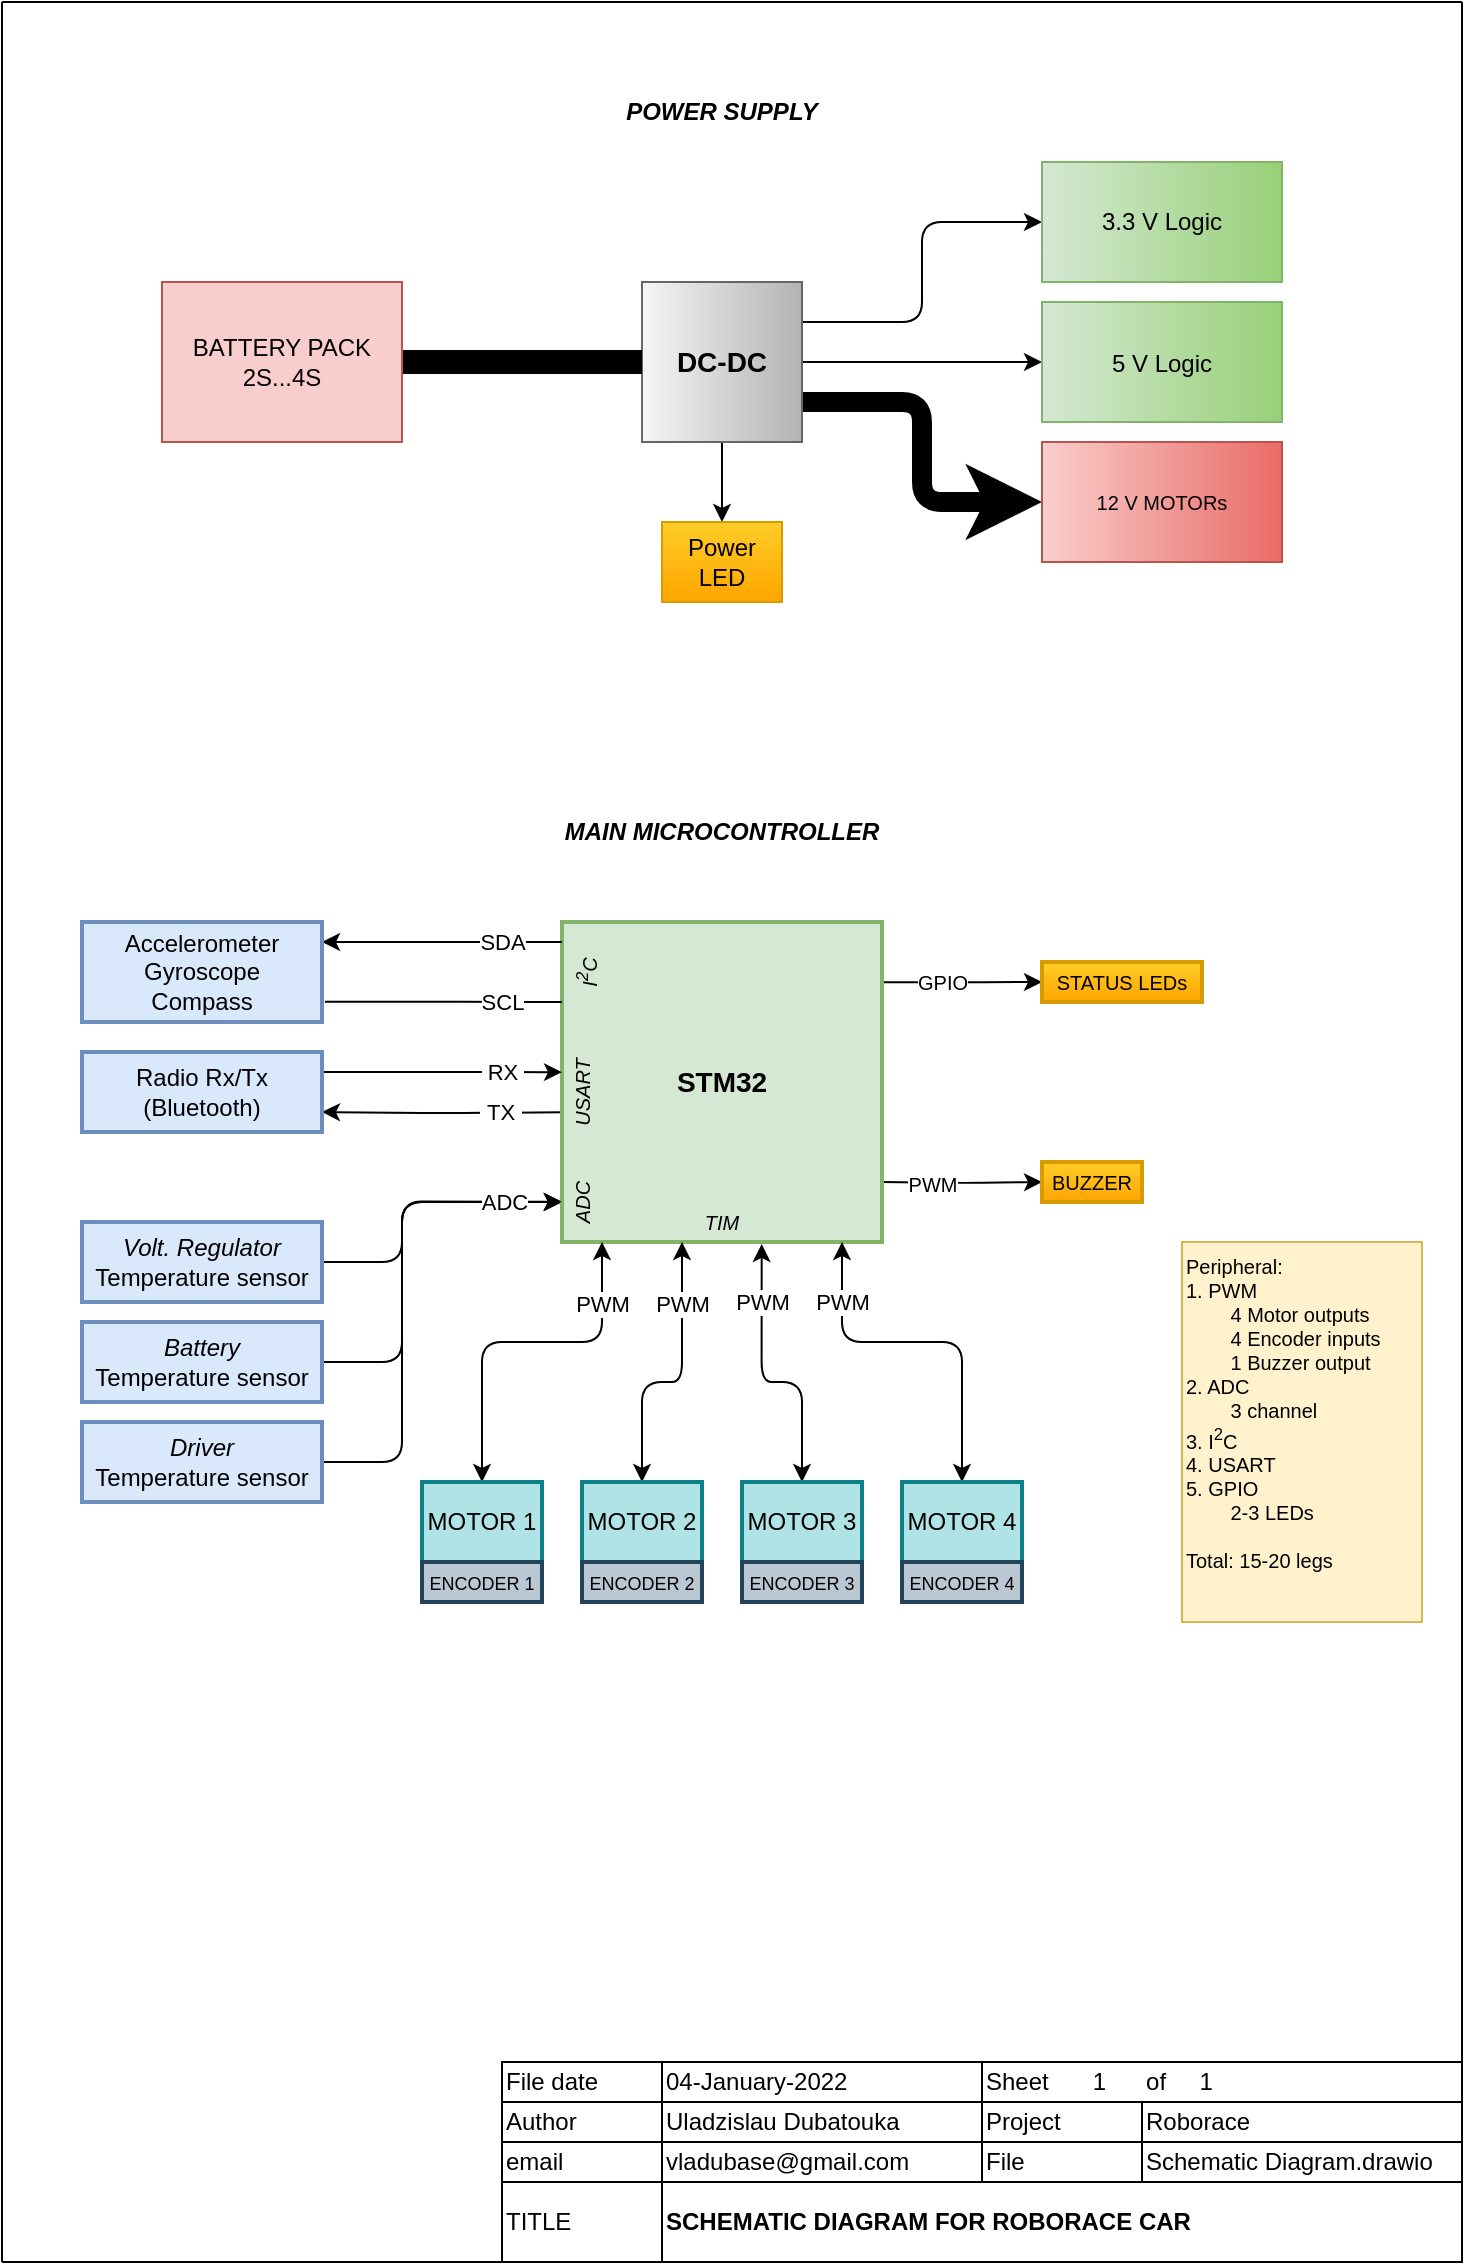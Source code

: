 <mxfile version="16.1.2" type="device"><diagram id="LEbQpBK_BzhCk1a9eABG" name="Schematic Drawing"><mxGraphModel dx="2062" dy="1217" grid="1" gridSize="10" guides="1" tooltips="1" connect="1" arrows="1" fold="1" page="1" pageScale="1" pageWidth="827" pageHeight="1169" background="none" math="0" shadow="0"><root><mxCell id="0"/><mxCell id="1" parent="0"/><mxCell id="Ih8O1nFFS5MO4TN5T60S-7" style="edgeStyle=orthogonalEdgeStyle;rounded=1;orthogonalLoop=1;jettySize=auto;html=1;entryX=0;entryY=0.5;entryDx=0;entryDy=0;fontSize=14;exitX=1;exitY=0.5;exitDx=0;exitDy=0;" parent="1" source="Ih8O1nFFS5MO4TN5T60S-4" edge="1"><mxGeometry relative="1" as="geometry"><mxPoint x="240" y="680.007" as="sourcePoint"/><mxPoint x="360.0" y="620" as="targetPoint"/><Array as="points"><mxPoint x="280" y="650"/><mxPoint x="280" y="620"/></Array></mxGeometry></mxCell><mxCell id="hRBoX0cKJv2C7A1c1I82-6" style="edgeStyle=orthogonalEdgeStyle;rounded=1;orthogonalLoop=1;jettySize=auto;html=1;entryX=0;entryY=0.5;entryDx=0;entryDy=0;fontSize=14;exitX=1;exitY=0.5;exitDx=0;exitDy=0;" parent="1" source="hRBoX0cKJv2C7A1c1I82-3" target="-sROZRibO9OlrrewLX2v-52" edge="1"><mxGeometry relative="1" as="geometry"><Array as="points"><mxPoint x="280" y="700"/><mxPoint x="280" y="620"/></Array></mxGeometry></mxCell><mxCell id="-sROZRibO9OlrrewLX2v-26" style="edgeStyle=orthogonalEdgeStyle;orthogonalLoop=1;jettySize=auto;html=1;exitX=0.002;exitY=0.688;exitDx=0;exitDy=0;rounded=1;entryX=1;entryY=0.75;entryDx=0;entryDy=0;exitPerimeter=0;" parent="1" target="-sROZRibO9OlrrewLX2v-5" edge="1"><mxGeometry relative="1" as="geometry"><mxPoint x="360.32" y="575.08" as="sourcePoint"/><mxPoint x="520" y="325" as="targetPoint"/><Array as="points"/></mxGeometry></mxCell><mxCell id="-sROZRibO9OlrrewLX2v-28" value="&amp;nbsp;TX&amp;nbsp;" style="edgeLabel;html=1;align=center;verticalAlign=middle;resizable=0;points=[];" parent="-sROZRibO9OlrrewLX2v-26" vertex="1" connectable="0"><mxGeometry x="-0.762" y="-2" relative="1" as="geometry"><mxPoint x="-17" y="2" as="offset"/></mxGeometry></mxCell><mxCell id="-sROZRibO9OlrrewLX2v-41" style="edgeStyle=orthogonalEdgeStyle;orthogonalLoop=1;jettySize=auto;html=1;entryX=0;entryY=0.5;entryDx=0;entryDy=0;fontSize=10;startArrow=none;startFill=0;endArrow=classic;endFill=1;rounded=1;exitX=1;exitY=0.188;exitDx=0;exitDy=0;exitPerimeter=0;" parent="1" source="-sROZRibO9OlrrewLX2v-1" target="-sROZRibO9OlrrewLX2v-40" edge="1"><mxGeometry relative="1" as="geometry"/></mxCell><mxCell id="-sROZRibO9OlrrewLX2v-43" value="GPIO" style="edgeLabel;html=1;align=center;verticalAlign=middle;resizable=0;points=[];fontSize=10;" parent="-sROZRibO9OlrrewLX2v-41" vertex="1" connectable="0"><mxGeometry x="-0.633" relative="1" as="geometry"><mxPoint x="15" as="offset"/></mxGeometry></mxCell><mxCell id="-sROZRibO9OlrrewLX2v-47" style="edgeStyle=orthogonalEdgeStyle;rounded=1;orthogonalLoop=1;jettySize=auto;html=1;entryX=0;entryY=0.5;entryDx=0;entryDy=0;fontSize=10;startArrow=none;startFill=0;endArrow=classic;endFill=1;strokeColor=default;" parent="1" target="-sROZRibO9OlrrewLX2v-46" edge="1"><mxGeometry relative="1" as="geometry"><mxPoint x="520" y="610" as="sourcePoint"/></mxGeometry></mxCell><mxCell id="-sROZRibO9OlrrewLX2v-48" value="PWM" style="edgeLabel;html=1;align=center;verticalAlign=middle;resizable=0;points=[];fontSize=10;" parent="-sROZRibO9OlrrewLX2v-47" vertex="1" connectable="0"><mxGeometry x="-0.378" relative="1" as="geometry"><mxPoint as="offset"/></mxGeometry></mxCell><mxCell id="-sROZRibO9OlrrewLX2v-1" value="&lt;font style=&quot;font-size: 14px&quot;&gt;&lt;b&gt;STM32&lt;/b&gt;&lt;/font&gt;" style="whiteSpace=wrap;html=1;aspect=fixed;strokeWidth=2;fillColor=#d5e8d4;strokeColor=#82b366;shadow=0;sketch=0;" parent="1" vertex="1"><mxGeometry x="360" y="480" width="160" height="160" as="geometry"/></mxCell><mxCell id="-sROZRibO9OlrrewLX2v-3" style="edgeStyle=orthogonalEdgeStyle;orthogonalLoop=1;jettySize=auto;html=1;rounded=1;entryX=-0.001;entryY=0.874;entryDx=0;entryDy=0;entryPerimeter=0;exitX=1;exitY=0.5;exitDx=0;exitDy=0;" parent="1" source="-sROZRibO9OlrrewLX2v-2" target="-sROZRibO9OlrrewLX2v-1" edge="1"><mxGeometry relative="1" as="geometry"><mxPoint x="340" y="630" as="targetPoint"/><Array as="points"><mxPoint x="280" y="750"/><mxPoint x="280" y="620"/></Array></mxGeometry></mxCell><mxCell id="-sROZRibO9OlrrewLX2v-4" value="ADC" style="edgeLabel;html=1;align=center;verticalAlign=middle;resizable=0;points=[];" parent="-sROZRibO9OlrrewLX2v-3" vertex="1" connectable="0"><mxGeometry x="0.225" y="-1" relative="1" as="geometry"><mxPoint x="50" y="-17" as="offset"/></mxGeometry></mxCell><mxCell id="-sROZRibO9OlrrewLX2v-2" value="&lt;i&gt;Driver&lt;/i&gt;&lt;br&gt;Temperature sensor" style="rounded=0;whiteSpace=wrap;html=1;strokeWidth=2;fillColor=#dae8fc;strokeColor=#6c8ebf;" parent="1" vertex="1"><mxGeometry x="120" y="730" width="120" height="40" as="geometry"/></mxCell><mxCell id="-sROZRibO9OlrrewLX2v-25" style="edgeStyle=orthogonalEdgeStyle;orthogonalLoop=1;jettySize=auto;html=1;entryX=0;entryY=0.563;entryDx=0;entryDy=0;rounded=1;entryPerimeter=0;" parent="1" source="-sROZRibO9OlrrewLX2v-5" edge="1"><mxGeometry relative="1" as="geometry"><mxPoint x="360" y="555.08" as="targetPoint"/><Array as="points"><mxPoint x="290" y="555"/><mxPoint x="290" y="555"/></Array></mxGeometry></mxCell><mxCell id="-sROZRibO9OlrrewLX2v-27" value="&amp;nbsp;RX&amp;nbsp;" style="edgeLabel;html=1;align=center;verticalAlign=middle;resizable=0;points=[];" parent="-sROZRibO9OlrrewLX2v-25" vertex="1" connectable="0"><mxGeometry x="0.748" y="2" relative="1" as="geometry"><mxPoint x="-15" y="2" as="offset"/></mxGeometry></mxCell><mxCell id="-sROZRibO9OlrrewLX2v-5" value="Radio Rx/Tx (Bluetooth)" style="rounded=0;whiteSpace=wrap;html=1;strokeWidth=2;fillColor=#dae8fc;strokeColor=#6c8ebf;" parent="1" vertex="1"><mxGeometry x="120" y="545" width="120" height="40" as="geometry"/></mxCell><mxCell id="-sROZRibO9OlrrewLX2v-13" style="edgeStyle=orthogonalEdgeStyle;rounded=1;orthogonalLoop=1;jettySize=auto;html=1;entryX=0.125;entryY=1;entryDx=0;entryDy=0;entryPerimeter=0;endArrow=classic;endFill=1;startArrow=classic;startFill=1;" parent="1" source="-sROZRibO9OlrrewLX2v-7" edge="1"><mxGeometry relative="1" as="geometry"><mxPoint x="380" y="640" as="targetPoint"/><Array as="points"><mxPoint x="320" y="690"/><mxPoint x="380" y="690"/></Array></mxGeometry></mxCell><mxCell id="-sROZRibO9OlrrewLX2v-22" value="PWM" style="edgeLabel;html=1;align=center;verticalAlign=middle;resizable=0;points=[];" parent="-sROZRibO9OlrrewLX2v-13" vertex="1" connectable="0"><mxGeometry x="0.772" y="1" relative="1" as="geometry"><mxPoint x="1" y="10" as="offset"/></mxGeometry></mxCell><mxCell id="-sROZRibO9OlrrewLX2v-7" value="MOTOR&amp;nbsp;1" style="rounded=0;whiteSpace=wrap;html=1;strokeWidth=2;fillColor=#b0e3e6;strokeColor=#0e8088;" parent="1" vertex="1"><mxGeometry x="290" y="760" width="60" height="40" as="geometry"/></mxCell><mxCell id="-sROZRibO9OlrrewLX2v-11" style="edgeStyle=orthogonalEdgeStyle;rounded=1;orthogonalLoop=1;jettySize=auto;html=1;entryX=0.375;entryY=1;entryDx=0;entryDy=0;entryPerimeter=0;startArrow=classic;startFill=1;endArrow=classic;endFill=1;" parent="1" source="-sROZRibO9OlrrewLX2v-8" edge="1"><mxGeometry relative="1" as="geometry"><mxPoint x="420" y="640" as="targetPoint"/><Array as="points"><mxPoint x="400" y="710"/><mxPoint x="420" y="710"/></Array></mxGeometry></mxCell><mxCell id="-sROZRibO9OlrrewLX2v-21" value="PWM" style="edgeLabel;html=1;align=center;verticalAlign=middle;resizable=0;points=[];" parent="-sROZRibO9OlrrewLX2v-11" vertex="1" connectable="0"><mxGeometry x="0.694" relative="1" as="geometry"><mxPoint y="9" as="offset"/></mxGeometry></mxCell><mxCell id="-sROZRibO9OlrrewLX2v-8" value="MOTOR 2" style="rounded=0;whiteSpace=wrap;html=1;strokeWidth=2;fillColor=#b0e3e6;strokeColor=#0e8088;" parent="1" vertex="1"><mxGeometry x="370" y="760" width="60" height="40" as="geometry"/></mxCell><mxCell id="-sROZRibO9OlrrewLX2v-12" style="edgeStyle=orthogonalEdgeStyle;rounded=1;orthogonalLoop=1;jettySize=auto;html=1;entryX=0.624;entryY=1.006;entryDx=0;entryDy=0;entryPerimeter=0;endArrow=classic;endFill=1;startArrow=classic;startFill=1;" parent="1" source="-sROZRibO9OlrrewLX2v-9" edge="1"><mxGeometry relative="1" as="geometry"><mxPoint x="459.84" y="640.96" as="targetPoint"/><Array as="points"><mxPoint x="480" y="710"/><mxPoint x="460" y="710"/></Array></mxGeometry></mxCell><mxCell id="-sROZRibO9OlrrewLX2v-19" value="PWM" style="edgeLabel;html=1;align=center;verticalAlign=middle;resizable=0;points=[];" parent="-sROZRibO9OlrrewLX2v-12" vertex="1" connectable="0"><mxGeometry x="0.744" relative="1" as="geometry"><mxPoint y="11" as="offset"/></mxGeometry></mxCell><mxCell id="-sROZRibO9OlrrewLX2v-9" value="MOTOR 3" style="rounded=0;whiteSpace=wrap;html=1;strokeWidth=2;fillColor=#b0e3e6;strokeColor=#0e8088;" parent="1" vertex="1"><mxGeometry x="450" y="760" width="60" height="40" as="geometry"/></mxCell><mxCell id="-sROZRibO9OlrrewLX2v-14" style="edgeStyle=orthogonalEdgeStyle;rounded=1;orthogonalLoop=1;jettySize=auto;html=1;entryX=0.875;entryY=1;entryDx=0;entryDy=0;entryPerimeter=0;endArrow=classic;endFill=1;startArrow=classic;startFill=1;" parent="1" source="-sROZRibO9OlrrewLX2v-10" edge="1"><mxGeometry relative="1" as="geometry"><mxPoint x="500" y="640" as="targetPoint"/><Array as="points"><mxPoint x="560" y="690"/><mxPoint x="500" y="690"/></Array></mxGeometry></mxCell><mxCell id="-sROZRibO9OlrrewLX2v-18" value="PWM" style="edgeLabel;html=1;align=center;verticalAlign=middle;resizable=0;points=[];" parent="-sROZRibO9OlrrewLX2v-14" vertex="1" connectable="0"><mxGeometry x="0.778" relative="1" as="geometry"><mxPoint y="10" as="offset"/></mxGeometry></mxCell><mxCell id="-sROZRibO9OlrrewLX2v-10" value="MOTOR 4" style="rounded=0;whiteSpace=wrap;html=1;strokeWidth=2;fillColor=#b0e3e6;strokeColor=#0e8088;" parent="1" vertex="1"><mxGeometry x="530" y="760" width="60" height="40" as="geometry"/></mxCell><mxCell id="-sROZRibO9OlrrewLX2v-30" style="edgeStyle=orthogonalEdgeStyle;rounded=1;orthogonalLoop=1;jettySize=auto;html=1;endArrow=none;endFill=0;startArrow=classic;startFill=1;" parent="1" source="-sROZRibO9OlrrewLX2v-29" edge="1"><mxGeometry relative="1" as="geometry"><mxPoint x="360" y="490" as="targetPoint"/><Array as="points"><mxPoint x="340" y="490"/><mxPoint x="340" y="490"/></Array></mxGeometry></mxCell><mxCell id="-sROZRibO9OlrrewLX2v-32" value="SDA" style="edgeLabel;html=1;align=center;verticalAlign=middle;resizable=0;points=[];" parent="-sROZRibO9OlrrewLX2v-30" vertex="1" connectable="0"><mxGeometry x="0.716" relative="1" as="geometry"><mxPoint x="-13" as="offset"/></mxGeometry></mxCell><mxCell id="-sROZRibO9OlrrewLX2v-31" style="edgeStyle=orthogonalEdgeStyle;rounded=1;orthogonalLoop=1;jettySize=auto;html=1;exitX=1.012;exitY=0.797;exitDx=0;exitDy=0;startArrow=none;startFill=0;endArrow=none;endFill=0;strokeColor=default;exitPerimeter=0;entryX=0;entryY=0.25;entryDx=0;entryDy=0;" parent="1" source="-sROZRibO9OlrrewLX2v-29" target="-sROZRibO9OlrrewLX2v-1" edge="1"><mxGeometry relative="1" as="geometry"><mxPoint x="350" y="520" as="targetPoint"/><Array as="points"/></mxGeometry></mxCell><mxCell id="-sROZRibO9OlrrewLX2v-33" value="SCL" style="edgeLabel;html=1;align=center;verticalAlign=middle;resizable=0;points=[];" parent="-sROZRibO9OlrrewLX2v-31" vertex="1" connectable="0"><mxGeometry x="0.759" relative="1" as="geometry"><mxPoint x="-16" as="offset"/></mxGeometry></mxCell><mxCell id="-sROZRibO9OlrrewLX2v-29" value="Accelerometer&lt;br&gt;Gyroscope&lt;br&gt;Compass" style="rounded=0;whiteSpace=wrap;html=1;strokeWidth=2;fillColor=#dae8fc;strokeColor=#6c8ebf;" parent="1" vertex="1"><mxGeometry x="120" y="480" width="120" height="50" as="geometry"/></mxCell><mxCell id="-sROZRibO9OlrrewLX2v-34" value="&lt;span style=&quot;font-size: 9px&quot;&gt;ENCODER 1&lt;/span&gt;" style="rounded=0;whiteSpace=wrap;html=1;strokeWidth=2;fillColor=#bac8d3;strokeColor=#23445d;" parent="1" vertex="1"><mxGeometry x="290" y="800" width="60" height="20" as="geometry"/></mxCell><mxCell id="-sROZRibO9OlrrewLX2v-35" value="&lt;font style=&quot;font-size: 10px&quot;&gt;&lt;span style=&quot;font-size: 9px&quot;&gt;ENCODER 2&lt;/span&gt;&lt;br&gt;&lt;/font&gt;" style="rounded=0;whiteSpace=wrap;html=1;strokeWidth=2;fillColor=#bac8d3;strokeColor=#23445d;" parent="1" vertex="1"><mxGeometry x="370" y="800" width="60" height="20" as="geometry"/></mxCell><mxCell id="-sROZRibO9OlrrewLX2v-36" value="&lt;span style=&quot;font-size: 9px&quot;&gt;ENCODER 3&lt;/span&gt;" style="rounded=0;whiteSpace=wrap;html=1;strokeWidth=2;fillColor=#bac8d3;strokeColor=#23445d;" parent="1" vertex="1"><mxGeometry x="450" y="800" width="60" height="20" as="geometry"/></mxCell><mxCell id="-sROZRibO9OlrrewLX2v-37" value="&lt;font style=&quot;font-size: 9px&quot;&gt;ENCODER 4&lt;/font&gt;" style="rounded=0;whiteSpace=wrap;html=1;strokeWidth=2;fillColor=#bac8d3;strokeColor=#23445d;" parent="1" vertex="1"><mxGeometry x="530" y="800" width="60" height="20" as="geometry"/></mxCell><mxCell id="-sROZRibO9OlrrewLX2v-38" value="Peripheral:&lt;br&gt;1. PWM&lt;br&gt;&lt;span style=&quot;white-space: pre&quot;&gt;&#9;&lt;/span&gt;4 Motor outputs&lt;br&gt;&lt;span style=&quot;white-space: pre&quot;&gt;&#9;&lt;/span&gt;4 Encoder inputs&lt;br&gt;&lt;span style=&quot;white-space: pre&quot;&gt;&#9;&lt;/span&gt;1 Buzzer output&lt;br&gt;2. ADC&lt;br&gt;&lt;span style=&quot;white-space: pre&quot;&gt;&#9;&lt;/span&gt;3&amp;nbsp;channel&lt;br&gt;3. I&lt;sup&gt;2&lt;/sup&gt;C&lt;br&gt;4. USART&lt;br&gt;5. GPIO&lt;br&gt;&lt;span style=&quot;white-space: pre&quot;&gt;&#9;&lt;/span&gt;2-3 LEDs&lt;br&gt;&lt;br&gt;Total: 15-20 legs" style="text;html=1;strokeColor=#d6b656;fillColor=#fff2cc;align=left;verticalAlign=top;whiteSpace=wrap;rounded=0;fontSize=10;horizontal=1;labelBackgroundColor=none;sketch=0;" parent="1" vertex="1"><mxGeometry x="670" y="640" width="120" height="190" as="geometry"/></mxCell><mxCell id="-sROZRibO9OlrrewLX2v-40" value="STATUS LEDs" style="rounded=0;whiteSpace=wrap;html=1;fontSize=10;strokeWidth=2;horizontal=1;fillColor=#ffcd28;strokeColor=#d79b00;gradientColor=#ffa500;" parent="1" vertex="1"><mxGeometry x="600" y="500" width="80" height="20" as="geometry"/></mxCell><mxCell id="-sROZRibO9OlrrewLX2v-46" value="BUZZER" style="rounded=0;whiteSpace=wrap;html=1;fontSize=10;strokeWidth=2;horizontal=1;fillColor=#ffcd28;strokeColor=#d79b00;gradientColor=#ffa500;" parent="1" vertex="1"><mxGeometry x="600" y="600" width="50" height="20" as="geometry"/></mxCell><mxCell id="-sROZRibO9OlrrewLX2v-50" value="USART" style="text;html=1;strokeColor=none;fillColor=none;align=center;verticalAlign=middle;whiteSpace=wrap;rounded=0;labelBackgroundColor=none;labelBorderColor=none;fontSize=10;fontStyle=2;horizontal=0;" parent="1" vertex="1"><mxGeometry x="360" y="545" width="20" height="40" as="geometry"/></mxCell><mxCell id="-sROZRibO9OlrrewLX2v-51" value="I&lt;sup&gt;2&lt;/sup&gt;C" style="text;html=1;strokeColor=none;fillColor=none;align=center;verticalAlign=middle;whiteSpace=wrap;rounded=0;labelBackgroundColor=none;labelBorderColor=none;fontSize=10;horizontal=0;fontStyle=2" parent="1" vertex="1"><mxGeometry x="360" y="490" width="24" height="30" as="geometry"/></mxCell><mxCell id="-sROZRibO9OlrrewLX2v-52" value="ADC" style="text;html=1;strokeColor=none;fillColor=none;align=center;verticalAlign=middle;whiteSpace=wrap;rounded=0;labelBackgroundColor=none;labelBorderColor=none;fontSize=10;fontStyle=2;horizontal=0;" parent="1" vertex="1"><mxGeometry x="360" y="600" width="20" height="40" as="geometry"/></mxCell><mxCell id="-sROZRibO9OlrrewLX2v-49" value="TIM" style="text;html=1;strokeColor=none;fillColor=none;align=center;verticalAlign=middle;whiteSpace=wrap;rounded=0;labelBackgroundColor=none;labelBorderColor=none;fontSize=10;fontStyle=2" parent="1" vertex="1"><mxGeometry x="395" y="620" width="90" height="20" as="geometry"/></mxCell><mxCell id="hRBoX0cKJv2C7A1c1I82-1" value="MAIN MICROCONTROLLER" style="text;html=1;strokeColor=none;fillColor=none;align=center;verticalAlign=middle;whiteSpace=wrap;rounded=0;fontStyle=3" parent="1" vertex="1"><mxGeometry x="360" y="420" width="160" height="30" as="geometry"/></mxCell><mxCell id="hRBoX0cKJv2C7A1c1I82-3" value="&lt;i&gt;Battery&lt;/i&gt;&lt;br&gt;Temperature sensor" style="rounded=0;whiteSpace=wrap;html=1;strokeWidth=2;fillColor=#dae8fc;strokeColor=#6c8ebf;" parent="1" vertex="1"><mxGeometry x="120" y="680" width="120" height="40" as="geometry"/></mxCell><mxCell id="hRBoX0cKJv2C7A1c1I82-8" value="POWER SUPPLY" style="text;html=1;strokeColor=none;fillColor=none;align=center;verticalAlign=middle;whiteSpace=wrap;rounded=0;fontStyle=3" parent="1" vertex="1"><mxGeometry x="360" y="60" width="160" height="30" as="geometry"/></mxCell><mxCell id="hRBoX0cKJv2C7A1c1I82-9" value="BATTERY PACK&lt;br style=&quot;font-size: 10px;&quot;&gt;2S...4S" style="rounded=0;whiteSpace=wrap;html=1;fontSize=10;fillColor=#f8cecc;strokeColor=#b85450;" parent="1" vertex="1"><mxGeometry x="160" y="160" width="120" height="80" as="geometry"/></mxCell><mxCell id="hRBoX0cKJv2C7A1c1I82-19" style="edgeStyle=orthogonalEdgeStyle;rounded=1;orthogonalLoop=1;jettySize=auto;html=1;entryX=0;entryY=0.5;entryDx=0;entryDy=0;fontSize=14;strokeColor=#000000;strokeWidth=1;" parent="1" source="hRBoX0cKJv2C7A1c1I82-10" target="hRBoX0cKJv2C7A1c1I82-18" edge="1"><mxGeometry relative="1" as="geometry"><Array as="points"><mxPoint x="540" y="180"/><mxPoint x="540" y="130"/></Array></mxGeometry></mxCell><mxCell id="hRBoX0cKJv2C7A1c1I82-23" style="edgeStyle=orthogonalEdgeStyle;rounded=1;orthogonalLoop=1;jettySize=auto;html=1;entryX=0;entryY=0.5;entryDx=0;entryDy=0;fontSize=14;strokeColor=#000000;strokeWidth=10;" parent="1" source="hRBoX0cKJv2C7A1c1I82-10" target="hRBoX0cKJv2C7A1c1I82-20" edge="1"><mxGeometry relative="1" as="geometry"><Array as="points"><mxPoint x="540" y="220"/><mxPoint x="540" y="270"/></Array></mxGeometry></mxCell><mxCell id="hRBoX0cKJv2C7A1c1I82-27" value="" style="edgeStyle=orthogonalEdgeStyle;rounded=1;orthogonalLoop=1;jettySize=auto;html=1;fontSize=14;strokeColor=#000000;strokeWidth=1;" parent="1" source="hRBoX0cKJv2C7A1c1I82-10" target="hRBoX0cKJv2C7A1c1I82-26" edge="1"><mxGeometry relative="1" as="geometry"/></mxCell><mxCell id="Ih8O1nFFS5MO4TN5T60S-9" value="" style="edgeStyle=orthogonalEdgeStyle;rounded=1;orthogonalLoop=1;jettySize=auto;html=1;fontSize=1;strokeColor=#000000;strokeWidth=1;" parent="1" source="hRBoX0cKJv2C7A1c1I82-10" target="Ih8O1nFFS5MO4TN5T60S-8" edge="1"><mxGeometry relative="1" as="geometry"/></mxCell><mxCell id="hRBoX0cKJv2C7A1c1I82-10" value="DC-DC" style="rounded=0;whiteSpace=wrap;html=1;fontSize=14;fillColor=#f5f5f5;gradientColor=#b3b3b3;strokeColor=#666666;gradientDirection=east;fontStyle=1" parent="1" vertex="1"><mxGeometry x="400" y="160" width="80" height="80" as="geometry"/></mxCell><mxCell id="hRBoX0cKJv2C7A1c1I82-12" value="" style="endArrow=none;html=1;rounded=1;fontSize=14;strokeWidth=12;strokeColor=#000000;exitX=1;exitY=0.5;exitDx=0;exitDy=0;entryX=0;entryY=0.5;entryDx=0;entryDy=0;" parent="1" source="hRBoX0cKJv2C7A1c1I82-9" target="hRBoX0cKJv2C7A1c1I82-10" edge="1"><mxGeometry width="50" height="50" relative="1" as="geometry"><mxPoint x="290" y="210" as="sourcePoint"/><mxPoint x="390" y="210" as="targetPoint"/></mxGeometry></mxCell><mxCell id="hRBoX0cKJv2C7A1c1I82-18" value="3.3 V Logic" style="rounded=0;whiteSpace=wrap;html=1;fontSize=12;fillColor=#d5e8d4;strokeColor=#82b366;gradientColor=#97d077;gradientDirection=east;" parent="1" vertex="1"><mxGeometry x="600" y="100" width="120" height="60" as="geometry"/></mxCell><mxCell id="hRBoX0cKJv2C7A1c1I82-20" value="12 V MOTORs" style="rounded=0;whiteSpace=wrap;html=1;fontSize=10;fillColor=#f8cecc;strokeColor=#b85450;gradientColor=#ea6b66;gradientDirection=east;" parent="1" vertex="1"><mxGeometry x="600" y="240" width="120" height="60" as="geometry"/></mxCell><mxCell id="hRBoX0cKJv2C7A1c1I82-26" value="Power LED" style="whiteSpace=wrap;html=1;fontSize=10;rounded=0;fillColor=#ffcd28;gradientColor=#ffa500;strokeColor=#d79b00;" parent="1" vertex="1"><mxGeometry x="410" y="280" width="60" height="40" as="geometry"/></mxCell><mxCell id="Ih8O1nFFS5MO4TN5T60S-1" value="BATTERY PACK&lt;br style=&quot;font-size: 12px;&quot;&gt;2S...4S" style="rounded=0;whiteSpace=wrap;html=1;fontSize=12;fillColor=#f8cecc;strokeColor=#b85450;" parent="1" vertex="1"><mxGeometry x="160" y="160" width="120" height="80" as="geometry"/></mxCell><mxCell id="Ih8O1nFFS5MO4TN5T60S-2" value="Power LED" style="whiteSpace=wrap;html=1;fontSize=12;rounded=0;fillColor=#ffcd28;gradientColor=#ffa500;strokeColor=#d79b00;" parent="1" vertex="1"><mxGeometry x="410" y="280" width="60" height="40" as="geometry"/></mxCell><mxCell id="Ih8O1nFFS5MO4TN5T60S-4" value="&lt;i&gt;Volt. Regulator&lt;br&gt;&lt;/i&gt;Temperature sensor" style="rounded=0;whiteSpace=wrap;html=1;strokeWidth=2;fillColor=#dae8fc;strokeColor=#6c8ebf;" parent="1" vertex="1"><mxGeometry x="120" y="630" width="120" height="40" as="geometry"/></mxCell><mxCell id="Ih8O1nFFS5MO4TN5T60S-8" value="&lt;span style=&quot;font-size: 12px ; font-weight: 400&quot;&gt;5 V Logic&lt;/span&gt;" style="whiteSpace=wrap;html=1;fontSize=14;fillColor=#d5e8d4;strokeColor=#82b366;rounded=0;gradientColor=#97d077;gradientDirection=east;fontStyle=1;" parent="1" vertex="1"><mxGeometry x="600" y="170" width="120" height="60" as="geometry"/></mxCell><mxCell id="jrb7MsWTzvQtCrwH46ci-3" value="vladubase@gmail.com" style="rounded=0;html=1;align=left;whiteSpace=wrap;glass=0;" parent="1" vertex="1"><mxGeometry x="410" y="1090" width="160" height="20" as="geometry"/></mxCell><mxCell id="jrb7MsWTzvQtCrwH46ci-9" value="TITLE" style="rounded=0;html=1;align=left;whiteSpace=wrap;glass=0;" parent="1" vertex="1"><mxGeometry x="330" y="1110" width="80" height="40" as="geometry"/></mxCell><mxCell id="jrb7MsWTzvQtCrwH46ci-10" value="SCHEMATIC DIAGRAM FOR ROBORACE CAR" style="rounded=0;html=1;align=left;fontStyle=1;whiteSpace=wrap;glass=0;" parent="1" vertex="1"><mxGeometry x="410" y="1110" width="400" height="40" as="geometry"/></mxCell><mxCell id="jrb7MsWTzvQtCrwH46ci-11" value="Author" style="rounded=0;html=1;align=left;whiteSpace=wrap;glass=0;" parent="1" vertex="1"><mxGeometry x="330" y="1070" width="80" height="20" as="geometry"/></mxCell><mxCell id="jrb7MsWTzvQtCrwH46ci-12" value="email" style="rounded=0;html=1;align=left;whiteSpace=wrap;glass=0;" parent="1" vertex="1"><mxGeometry x="330" y="1090" width="80" height="20" as="geometry"/></mxCell><mxCell id="jrb7MsWTzvQtCrwH46ci-13" value="Uladzislau Dubatouka" style="rounded=0;html=1;align=left;whiteSpace=wrap;glass=0;" parent="1" vertex="1"><mxGeometry x="410" y="1070" width="160" height="20" as="geometry"/></mxCell><mxCell id="jrb7MsWTzvQtCrwH46ci-14" value="Project" style="rounded=0;html=1;align=left;whiteSpace=wrap;glass=0;" parent="1" vertex="1"><mxGeometry x="570" y="1070" width="80" height="20" as="geometry"/></mxCell><mxCell id="jrb7MsWTzvQtCrwH46ci-15" value="Roborace" style="rounded=0;html=1;align=left;whiteSpace=wrap;glass=0;" parent="1" vertex="1"><mxGeometry x="650" y="1070" width="160" height="20" as="geometry"/></mxCell><mxCell id="jrb7MsWTzvQtCrwH46ci-16" value="File" style="rounded=0;html=1;align=left;whiteSpace=wrap;glass=0;" parent="1" vertex="1"><mxGeometry x="570" y="1090" width="80" height="20" as="geometry"/></mxCell><mxCell id="jrb7MsWTzvQtCrwH46ci-17" value="Schematic Diagram.drawio" style="rounded=0;html=1;align=left;whiteSpace=wrap;glass=0;" parent="1" vertex="1"><mxGeometry x="650" y="1090" width="160" height="20" as="geometry"/></mxCell><mxCell id="jrb7MsWTzvQtCrwH46ci-19" value="File date" style="rounded=0;html=1;align=left;whiteSpace=wrap;glass=0;" parent="1" vertex="1"><mxGeometry x="330" y="1050" width="80" height="20" as="geometry"/></mxCell><mxCell id="jrb7MsWTzvQtCrwH46ci-20" value="04-January-2022" style="rounded=0;html=1;align=left;whiteSpace=wrap;glass=0;" parent="1" vertex="1"><mxGeometry x="410" y="1050" width="160" height="20" as="geometry"/></mxCell><mxCell id="jrb7MsWTzvQtCrwH46ci-21" value="Sheet&lt;span style=&quot;white-space: pre&quot;&gt;&#9;&lt;/span&gt;1&lt;span style=&quot;white-space: pre&quot;&gt;&#9;&lt;/span&gt;of&lt;span style=&quot;white-space: pre&quot;&gt;&#9;&lt;/span&gt;1" style="rounded=0;html=1;align=left;whiteSpace=wrap;glass=0;" parent="1" vertex="1"><mxGeometry x="570" y="1050" width="240" height="20" as="geometry"/></mxCell><mxCell id="jrb7MsWTzvQtCrwH46ci-27" value="" style="endArrow=none;html=1;rounded=0;" parent="1" edge="1"><mxGeometry width="50" height="50" relative="1" as="geometry"><mxPoint x="80" y="1150" as="sourcePoint"/><mxPoint x="80" y="20" as="targetPoint"/></mxGeometry></mxCell><mxCell id="jrb7MsWTzvQtCrwH46ci-28" value="" style="endArrow=none;html=1;rounded=0;" parent="1" edge="1"><mxGeometry width="50" height="50" relative="1" as="geometry"><mxPoint x="80" y="20" as="sourcePoint"/><mxPoint x="810" y="20" as="targetPoint"/></mxGeometry></mxCell><mxCell id="jrb7MsWTzvQtCrwH46ci-29" value="" style="endArrow=none;html=1;rounded=0;" parent="1" edge="1"><mxGeometry width="50" height="50" relative="1" as="geometry"><mxPoint x="810" y="20" as="sourcePoint"/><mxPoint x="810" y="1150" as="targetPoint"/></mxGeometry></mxCell><mxCell id="jrb7MsWTzvQtCrwH46ci-30" value="" style="endArrow=none;html=1;rounded=0;" parent="1" edge="1"><mxGeometry width="50" height="50" relative="1" as="geometry"><mxPoint x="80" y="1150" as="sourcePoint"/><mxPoint x="810" y="1150" as="targetPoint"/></mxGeometry></mxCell></root></mxGraphModel></diagram></mxfile>